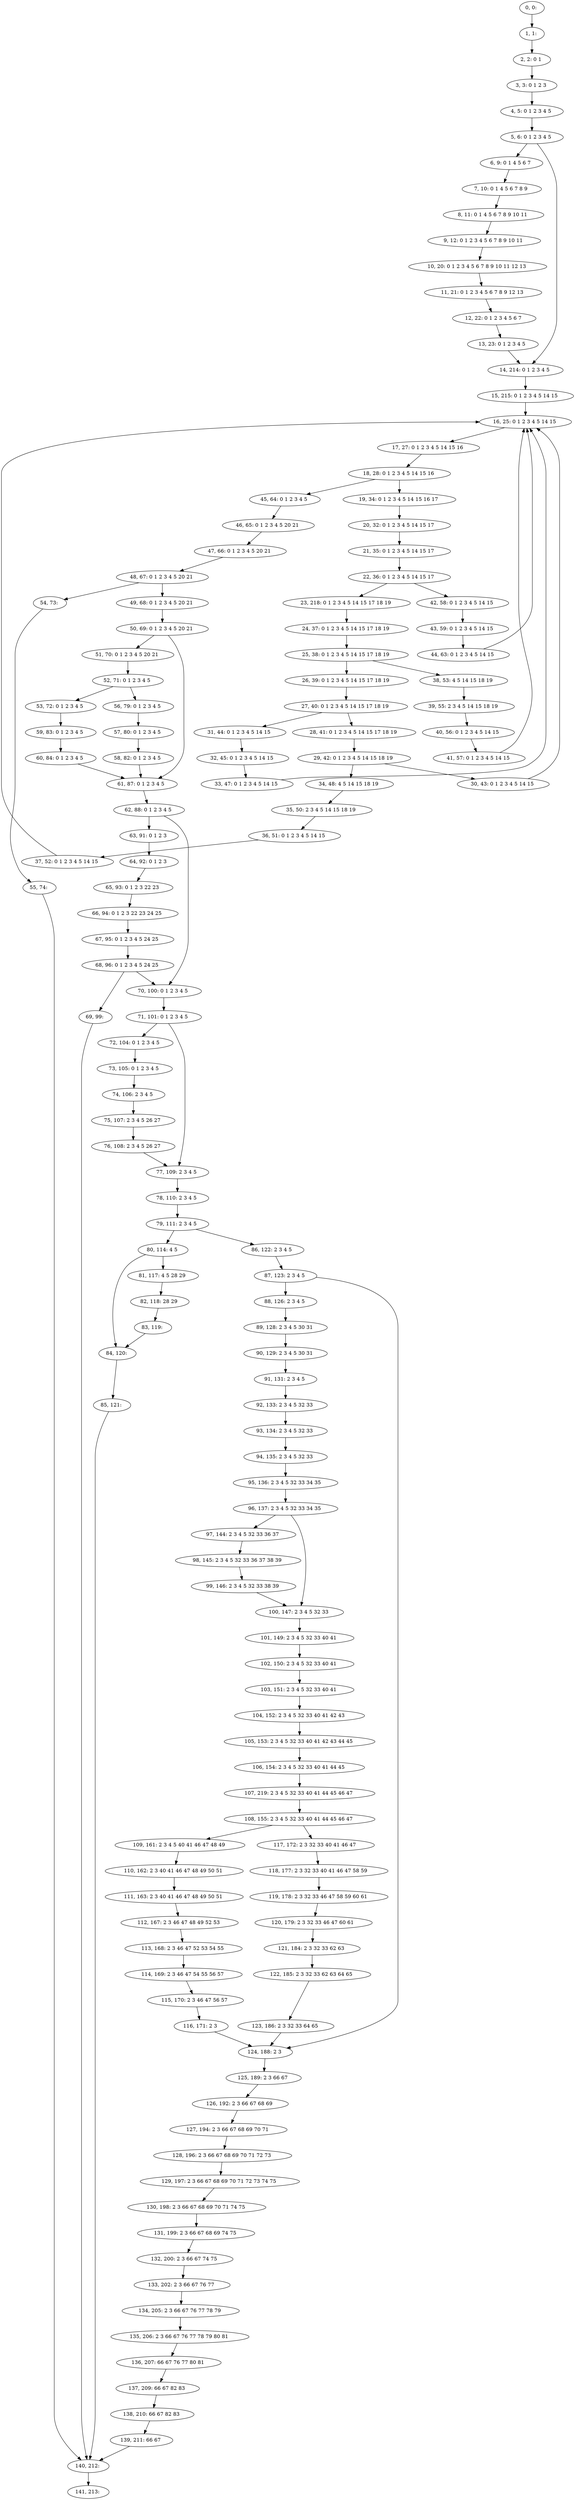 digraph G {
0[label="0, 0: "];
1[label="1, 1: "];
2[label="2, 2: 0 1 "];
3[label="3, 3: 0 1 2 3 "];
4[label="4, 5: 0 1 2 3 4 5 "];
5[label="5, 6: 0 1 2 3 4 5 "];
6[label="6, 9: 0 1 4 5 6 7 "];
7[label="7, 10: 0 1 4 5 6 7 8 9 "];
8[label="8, 11: 0 1 4 5 6 7 8 9 10 11 "];
9[label="9, 12: 0 1 2 3 4 5 6 7 8 9 10 11 "];
10[label="10, 20: 0 1 2 3 4 5 6 7 8 9 10 11 12 13 "];
11[label="11, 21: 0 1 2 3 4 5 6 7 8 9 12 13 "];
12[label="12, 22: 0 1 2 3 4 5 6 7 "];
13[label="13, 23: 0 1 2 3 4 5 "];
14[label="14, 214: 0 1 2 3 4 5 "];
15[label="15, 215: 0 1 2 3 4 5 14 15 "];
16[label="16, 25: 0 1 2 3 4 5 14 15 "];
17[label="17, 27: 0 1 2 3 4 5 14 15 16 "];
18[label="18, 28: 0 1 2 3 4 5 14 15 16 "];
19[label="19, 34: 0 1 2 3 4 5 14 15 16 17 "];
20[label="20, 32: 0 1 2 3 4 5 14 15 17 "];
21[label="21, 35: 0 1 2 3 4 5 14 15 17 "];
22[label="22, 36: 0 1 2 3 4 5 14 15 17 "];
23[label="23, 218: 0 1 2 3 4 5 14 15 17 18 19 "];
24[label="24, 37: 0 1 2 3 4 5 14 15 17 18 19 "];
25[label="25, 38: 0 1 2 3 4 5 14 15 17 18 19 "];
26[label="26, 39: 0 1 2 3 4 5 14 15 17 18 19 "];
27[label="27, 40: 0 1 2 3 4 5 14 15 17 18 19 "];
28[label="28, 41: 0 1 2 3 4 5 14 15 17 18 19 "];
29[label="29, 42: 0 1 2 3 4 5 14 15 18 19 "];
30[label="30, 43: 0 1 2 3 4 5 14 15 "];
31[label="31, 44: 0 1 2 3 4 5 14 15 "];
32[label="32, 45: 0 1 2 3 4 5 14 15 "];
33[label="33, 47: 0 1 2 3 4 5 14 15 "];
34[label="34, 48: 4 5 14 15 18 19 "];
35[label="35, 50: 2 3 4 5 14 15 18 19 "];
36[label="36, 51: 0 1 2 3 4 5 14 15 "];
37[label="37, 52: 0 1 2 3 4 5 14 15 "];
38[label="38, 53: 4 5 14 15 18 19 "];
39[label="39, 55: 2 3 4 5 14 15 18 19 "];
40[label="40, 56: 0 1 2 3 4 5 14 15 "];
41[label="41, 57: 0 1 2 3 4 5 14 15 "];
42[label="42, 58: 0 1 2 3 4 5 14 15 "];
43[label="43, 59: 0 1 2 3 4 5 14 15 "];
44[label="44, 63: 0 1 2 3 4 5 14 15 "];
45[label="45, 64: 0 1 2 3 4 5 "];
46[label="46, 65: 0 1 2 3 4 5 20 21 "];
47[label="47, 66: 0 1 2 3 4 5 20 21 "];
48[label="48, 67: 0 1 2 3 4 5 20 21 "];
49[label="49, 68: 0 1 2 3 4 5 20 21 "];
50[label="50, 69: 0 1 2 3 4 5 20 21 "];
51[label="51, 70: 0 1 2 3 4 5 20 21 "];
52[label="52, 71: 0 1 2 3 4 5 "];
53[label="53, 72: 0 1 2 3 4 5 "];
54[label="54, 73: "];
55[label="55, 74: "];
56[label="56, 79: 0 1 2 3 4 5 "];
57[label="57, 80: 0 1 2 3 4 5 "];
58[label="58, 82: 0 1 2 3 4 5 "];
59[label="59, 83: 0 1 2 3 4 5 "];
60[label="60, 84: 0 1 2 3 4 5 "];
61[label="61, 87: 0 1 2 3 4 5 "];
62[label="62, 88: 0 1 2 3 4 5 "];
63[label="63, 91: 0 1 2 3 "];
64[label="64, 92: 0 1 2 3 "];
65[label="65, 93: 0 1 2 3 22 23 "];
66[label="66, 94: 0 1 2 3 22 23 24 25 "];
67[label="67, 95: 0 1 2 3 4 5 24 25 "];
68[label="68, 96: 0 1 2 3 4 5 24 25 "];
69[label="69, 99: "];
70[label="70, 100: 0 1 2 3 4 5 "];
71[label="71, 101: 0 1 2 3 4 5 "];
72[label="72, 104: 0 1 2 3 4 5 "];
73[label="73, 105: 0 1 2 3 4 5 "];
74[label="74, 106: 2 3 4 5 "];
75[label="75, 107: 2 3 4 5 26 27 "];
76[label="76, 108: 2 3 4 5 26 27 "];
77[label="77, 109: 2 3 4 5 "];
78[label="78, 110: 2 3 4 5 "];
79[label="79, 111: 2 3 4 5 "];
80[label="80, 114: 4 5 "];
81[label="81, 117: 4 5 28 29 "];
82[label="82, 118: 28 29 "];
83[label="83, 119: "];
84[label="84, 120: "];
85[label="85, 121: "];
86[label="86, 122: 2 3 4 5 "];
87[label="87, 123: 2 3 4 5 "];
88[label="88, 126: 2 3 4 5 "];
89[label="89, 128: 2 3 4 5 30 31 "];
90[label="90, 129: 2 3 4 5 30 31 "];
91[label="91, 131: 2 3 4 5 "];
92[label="92, 133: 2 3 4 5 32 33 "];
93[label="93, 134: 2 3 4 5 32 33 "];
94[label="94, 135: 2 3 4 5 32 33 "];
95[label="95, 136: 2 3 4 5 32 33 34 35 "];
96[label="96, 137: 2 3 4 5 32 33 34 35 "];
97[label="97, 144: 2 3 4 5 32 33 36 37 "];
98[label="98, 145: 2 3 4 5 32 33 36 37 38 39 "];
99[label="99, 146: 2 3 4 5 32 33 38 39 "];
100[label="100, 147: 2 3 4 5 32 33 "];
101[label="101, 149: 2 3 4 5 32 33 40 41 "];
102[label="102, 150: 2 3 4 5 32 33 40 41 "];
103[label="103, 151: 2 3 4 5 32 33 40 41 "];
104[label="104, 152: 2 3 4 5 32 33 40 41 42 43 "];
105[label="105, 153: 2 3 4 5 32 33 40 41 42 43 44 45 "];
106[label="106, 154: 2 3 4 5 32 33 40 41 44 45 "];
107[label="107, 219: 2 3 4 5 32 33 40 41 44 45 46 47 "];
108[label="108, 155: 2 3 4 5 32 33 40 41 44 45 46 47 "];
109[label="109, 161: 2 3 4 5 40 41 46 47 48 49 "];
110[label="110, 162: 2 3 40 41 46 47 48 49 50 51 "];
111[label="111, 163: 2 3 40 41 46 47 48 49 50 51 "];
112[label="112, 167: 2 3 46 47 48 49 52 53 "];
113[label="113, 168: 2 3 46 47 52 53 54 55 "];
114[label="114, 169: 2 3 46 47 54 55 56 57 "];
115[label="115, 170: 2 3 46 47 56 57 "];
116[label="116, 171: 2 3 "];
117[label="117, 172: 2 3 32 33 40 41 46 47 "];
118[label="118, 177: 2 3 32 33 40 41 46 47 58 59 "];
119[label="119, 178: 2 3 32 33 46 47 58 59 60 61 "];
120[label="120, 179: 2 3 32 33 46 47 60 61 "];
121[label="121, 184: 2 3 32 33 62 63 "];
122[label="122, 185: 2 3 32 33 62 63 64 65 "];
123[label="123, 186: 2 3 32 33 64 65 "];
124[label="124, 188: 2 3 "];
125[label="125, 189: 2 3 66 67 "];
126[label="126, 192: 2 3 66 67 68 69 "];
127[label="127, 194: 2 3 66 67 68 69 70 71 "];
128[label="128, 196: 2 3 66 67 68 69 70 71 72 73 "];
129[label="129, 197: 2 3 66 67 68 69 70 71 72 73 74 75 "];
130[label="130, 198: 2 3 66 67 68 69 70 71 74 75 "];
131[label="131, 199: 2 3 66 67 68 69 74 75 "];
132[label="132, 200: 2 3 66 67 74 75 "];
133[label="133, 202: 2 3 66 67 76 77 "];
134[label="134, 205: 2 3 66 67 76 77 78 79 "];
135[label="135, 206: 2 3 66 67 76 77 78 79 80 81 "];
136[label="136, 207: 66 67 76 77 80 81 "];
137[label="137, 209: 66 67 82 83 "];
138[label="138, 210: 66 67 82 83 "];
139[label="139, 211: 66 67 "];
140[label="140, 212: "];
141[label="141, 213: "];
0->1 ;
1->2 ;
2->3 ;
3->4 ;
4->5 ;
5->6 ;
5->14 ;
6->7 ;
7->8 ;
8->9 ;
9->10 ;
10->11 ;
11->12 ;
12->13 ;
13->14 ;
14->15 ;
15->16 ;
16->17 ;
17->18 ;
18->19 ;
18->45 ;
19->20 ;
20->21 ;
21->22 ;
22->23 ;
22->42 ;
23->24 ;
24->25 ;
25->26 ;
25->38 ;
26->27 ;
27->28 ;
27->31 ;
28->29 ;
29->30 ;
29->34 ;
30->16 ;
31->32 ;
32->33 ;
33->16 ;
34->35 ;
35->36 ;
36->37 ;
37->16 ;
38->39 ;
39->40 ;
40->41 ;
41->16 ;
42->43 ;
43->44 ;
44->16 ;
45->46 ;
46->47 ;
47->48 ;
48->49 ;
48->54 ;
49->50 ;
50->51 ;
50->61 ;
51->52 ;
52->53 ;
52->56 ;
53->59 ;
54->55 ;
55->140 ;
56->57 ;
57->58 ;
58->61 ;
59->60 ;
60->61 ;
61->62 ;
62->63 ;
62->70 ;
63->64 ;
64->65 ;
65->66 ;
66->67 ;
67->68 ;
68->69 ;
68->70 ;
69->140 ;
70->71 ;
71->72 ;
71->77 ;
72->73 ;
73->74 ;
74->75 ;
75->76 ;
76->77 ;
77->78 ;
78->79 ;
79->80 ;
79->86 ;
80->81 ;
80->84 ;
81->82 ;
82->83 ;
83->84 ;
84->85 ;
85->140 ;
86->87 ;
87->88 ;
87->124 ;
88->89 ;
89->90 ;
90->91 ;
91->92 ;
92->93 ;
93->94 ;
94->95 ;
95->96 ;
96->97 ;
96->100 ;
97->98 ;
98->99 ;
99->100 ;
100->101 ;
101->102 ;
102->103 ;
103->104 ;
104->105 ;
105->106 ;
106->107 ;
107->108 ;
108->109 ;
108->117 ;
109->110 ;
110->111 ;
111->112 ;
112->113 ;
113->114 ;
114->115 ;
115->116 ;
116->124 ;
117->118 ;
118->119 ;
119->120 ;
120->121 ;
121->122 ;
122->123 ;
123->124 ;
124->125 ;
125->126 ;
126->127 ;
127->128 ;
128->129 ;
129->130 ;
130->131 ;
131->132 ;
132->133 ;
133->134 ;
134->135 ;
135->136 ;
136->137 ;
137->138 ;
138->139 ;
139->140 ;
140->141 ;
}
